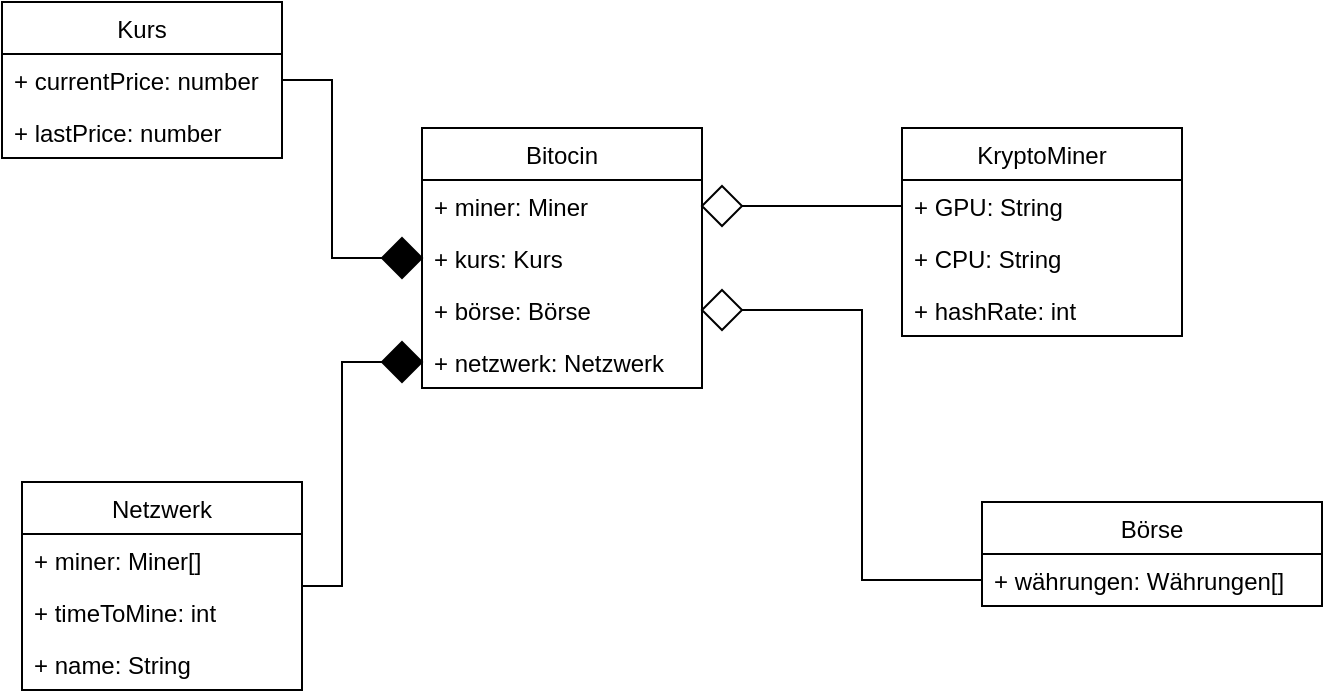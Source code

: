<mxfile version="20.6.0" type="device"><diagram id="YV6WkpsImoO-pTX1Qflp" name="Seite-1"><mxGraphModel dx="1354" dy="718" grid="0" gridSize="10" guides="1" tooltips="1" connect="1" arrows="1" fold="1" page="1" pageScale="1" pageWidth="827" pageHeight="1169" math="0" shadow="0"><root><mxCell id="0"/><mxCell id="1" parent="0"/><mxCell id="t8eG96mV8R0PHn-3pdkK-15" value="KryptoMiner" style="swimlane;fontStyle=0;childLayout=stackLayout;horizontal=1;startSize=26;fillColor=none;horizontalStack=0;resizeParent=1;resizeParentMax=0;resizeLast=0;collapsible=1;marginBottom=0;" vertex="1" parent="1"><mxGeometry x="570" y="323" width="140" height="104" as="geometry"/></mxCell><mxCell id="t8eG96mV8R0PHn-3pdkK-16" value="+ GPU: String" style="text;strokeColor=none;fillColor=none;align=left;verticalAlign=top;spacingLeft=4;spacingRight=4;overflow=hidden;rotatable=0;points=[[0,0.5],[1,0.5]];portConstraint=eastwest;" vertex="1" parent="t8eG96mV8R0PHn-3pdkK-15"><mxGeometry y="26" width="140" height="26" as="geometry"/></mxCell><mxCell id="t8eG96mV8R0PHn-3pdkK-17" value="+ CPU: String" style="text;strokeColor=none;fillColor=none;align=left;verticalAlign=top;spacingLeft=4;spacingRight=4;overflow=hidden;rotatable=0;points=[[0,0.5],[1,0.5]];portConstraint=eastwest;" vertex="1" parent="t8eG96mV8R0PHn-3pdkK-15"><mxGeometry y="52" width="140" height="26" as="geometry"/></mxCell><mxCell id="t8eG96mV8R0PHn-3pdkK-18" value="+ hashRate: int" style="text;strokeColor=none;fillColor=none;align=left;verticalAlign=top;spacingLeft=4;spacingRight=4;overflow=hidden;rotatable=0;points=[[0,0.5],[1,0.5]];portConstraint=eastwest;" vertex="1" parent="t8eG96mV8R0PHn-3pdkK-15"><mxGeometry y="78" width="140" height="26" as="geometry"/></mxCell><mxCell id="t8eG96mV8R0PHn-3pdkK-19" value="Bitocin" style="swimlane;fontStyle=0;childLayout=stackLayout;horizontal=1;startSize=26;fillColor=none;horizontalStack=0;resizeParent=1;resizeParentMax=0;resizeLast=0;collapsible=1;marginBottom=0;" vertex="1" parent="1"><mxGeometry x="330" y="323" width="140" height="130" as="geometry"/></mxCell><mxCell id="t8eG96mV8R0PHn-3pdkK-20" value="+ miner: Miner" style="text;strokeColor=none;fillColor=none;align=left;verticalAlign=top;spacingLeft=4;spacingRight=4;overflow=hidden;rotatable=0;points=[[0,0.5],[1,0.5]];portConstraint=eastwest;" vertex="1" parent="t8eG96mV8R0PHn-3pdkK-19"><mxGeometry y="26" width="140" height="26" as="geometry"/></mxCell><mxCell id="t8eG96mV8R0PHn-3pdkK-21" value="+ kurs: Kurs" style="text;strokeColor=none;fillColor=none;align=left;verticalAlign=top;spacingLeft=4;spacingRight=4;overflow=hidden;rotatable=0;points=[[0,0.5],[1,0.5]];portConstraint=eastwest;" vertex="1" parent="t8eG96mV8R0PHn-3pdkK-19"><mxGeometry y="52" width="140" height="26" as="geometry"/></mxCell><mxCell id="t8eG96mV8R0PHn-3pdkK-22" value="+ börse: Börse" style="text;strokeColor=none;fillColor=none;align=left;verticalAlign=top;spacingLeft=4;spacingRight=4;overflow=hidden;rotatable=0;points=[[0,0.5],[1,0.5]];portConstraint=eastwest;" vertex="1" parent="t8eG96mV8R0PHn-3pdkK-19"><mxGeometry y="78" width="140" height="26" as="geometry"/></mxCell><mxCell id="t8eG96mV8R0PHn-3pdkK-23" value="+ netzwerk: Netzwerk" style="text;strokeColor=none;fillColor=none;align=left;verticalAlign=top;spacingLeft=4;spacingRight=4;overflow=hidden;rotatable=0;points=[[0,0.5],[1,0.5]];portConstraint=eastwest;" vertex="1" parent="t8eG96mV8R0PHn-3pdkK-19"><mxGeometry y="104" width="140" height="26" as="geometry"/></mxCell><mxCell id="t8eG96mV8R0PHn-3pdkK-24" value="" style="edgeStyle=orthogonalEdgeStyle;rounded=0;orthogonalLoop=1;jettySize=auto;html=1;entryX=1;entryY=0.5;entryDx=0;entryDy=0;startArrow=none;" edge="1" parent="1" source="t8eG96mV8R0PHn-3pdkK-25" target="t8eG96mV8R0PHn-3pdkK-20"><mxGeometry relative="1" as="geometry"><Array as="points"><mxPoint x="480" y="360"/><mxPoint x="490" y="360"/><mxPoint x="490" y="362"/></Array></mxGeometry></mxCell><mxCell id="t8eG96mV8R0PHn-3pdkK-25" value="" style="rhombus;whiteSpace=wrap;html=1;" vertex="1" parent="1"><mxGeometry x="470" y="352" width="20" height="20" as="geometry"/></mxCell><mxCell id="t8eG96mV8R0PHn-3pdkK-26" value="" style="edgeStyle=orthogonalEdgeStyle;rounded=0;orthogonalLoop=1;jettySize=auto;html=1;entryX=1;entryY=0.5;entryDx=0;entryDy=0;endArrow=none;" edge="1" parent="1" source="t8eG96mV8R0PHn-3pdkK-16" target="t8eG96mV8R0PHn-3pdkK-25"><mxGeometry relative="1" as="geometry"><mxPoint x="570" y="362.0" as="sourcePoint"/><mxPoint x="470" y="362.0" as="targetPoint"/></mxGeometry></mxCell><mxCell id="t8eG96mV8R0PHn-3pdkK-31" style="edgeStyle=orthogonalEdgeStyle;rounded=0;orthogonalLoop=1;jettySize=auto;html=1;entryX=0;entryY=0.5;entryDx=0;entryDy=0;startArrow=none;" edge="1" parent="1" source="t8eG96mV8R0PHn-3pdkK-34" target="t8eG96mV8R0PHn-3pdkK-21"><mxGeometry relative="1" as="geometry"><Array as="points"><mxPoint x="320" y="380"/><mxPoint x="320" y="380"/></Array></mxGeometry></mxCell><mxCell id="t8eG96mV8R0PHn-3pdkK-27" value="Kurs" style="swimlane;fontStyle=0;childLayout=stackLayout;horizontal=1;startSize=26;fillColor=none;horizontalStack=0;resizeParent=1;resizeParentMax=0;resizeLast=0;collapsible=1;marginBottom=0;" vertex="1" parent="1"><mxGeometry x="120" y="260" width="140" height="78" as="geometry"/></mxCell><mxCell id="t8eG96mV8R0PHn-3pdkK-28" value="+ currentPrice: number" style="text;strokeColor=none;fillColor=none;align=left;verticalAlign=top;spacingLeft=4;spacingRight=4;overflow=hidden;rotatable=0;points=[[0,0.5],[1,0.5]];portConstraint=eastwest;" vertex="1" parent="t8eG96mV8R0PHn-3pdkK-27"><mxGeometry y="26" width="140" height="26" as="geometry"/></mxCell><mxCell id="t8eG96mV8R0PHn-3pdkK-29" value="+ lastPrice: number" style="text;strokeColor=none;fillColor=none;align=left;verticalAlign=top;spacingLeft=4;spacingRight=4;overflow=hidden;rotatable=0;points=[[0,0.5],[1,0.5]];portConstraint=eastwest;" vertex="1" parent="t8eG96mV8R0PHn-3pdkK-27"><mxGeometry y="52" width="140" height="26" as="geometry"/></mxCell><mxCell id="t8eG96mV8R0PHn-3pdkK-34" value="" style="rhombus;whiteSpace=wrap;html=1;fillColor=#000000;" vertex="1" parent="1"><mxGeometry x="310" y="378" width="20" height="20" as="geometry"/></mxCell><mxCell id="t8eG96mV8R0PHn-3pdkK-35" value="" style="edgeStyle=orthogonalEdgeStyle;rounded=0;orthogonalLoop=1;jettySize=auto;html=1;entryX=0;entryY=0.5;entryDx=0;entryDy=0;endArrow=none;" edge="1" parent="1" source="t8eG96mV8R0PHn-3pdkK-27" target="t8eG96mV8R0PHn-3pdkK-34"><mxGeometry relative="1" as="geometry"><mxPoint x="130" y="358.0" as="sourcePoint"/><mxPoint x="330" y="388.0" as="targetPoint"/></mxGeometry></mxCell><mxCell id="t8eG96mV8R0PHn-3pdkK-36" value="Börse" style="swimlane;fontStyle=0;childLayout=stackLayout;horizontal=1;startSize=26;fillColor=none;horizontalStack=0;resizeParent=1;resizeParentMax=0;resizeLast=0;collapsible=1;marginBottom=0;" vertex="1" parent="1"><mxGeometry x="610" y="510" width="170" height="52" as="geometry"/></mxCell><mxCell id="t8eG96mV8R0PHn-3pdkK-37" value="+ währungen: Währungen[]" style="text;strokeColor=none;fillColor=none;align=left;verticalAlign=top;spacingLeft=4;spacingRight=4;overflow=hidden;rotatable=0;points=[[0,0.5],[1,0.5]];portConstraint=eastwest;" vertex="1" parent="t8eG96mV8R0PHn-3pdkK-36"><mxGeometry y="26" width="170" height="26" as="geometry"/></mxCell><mxCell id="t8eG96mV8R0PHn-3pdkK-40" style="edgeStyle=orthogonalEdgeStyle;rounded=0;orthogonalLoop=1;jettySize=auto;html=1;entryX=1;entryY=0.5;entryDx=0;entryDy=0;startArrow=none;" edge="1" parent="1" source="t8eG96mV8R0PHn-3pdkK-41" target="t8eG96mV8R0PHn-3pdkK-22"><mxGeometry relative="1" as="geometry"><Array as="points"><mxPoint x="480" y="414"/></Array></mxGeometry></mxCell><mxCell id="t8eG96mV8R0PHn-3pdkK-41" value="" style="rhombus;whiteSpace=wrap;html=1;" vertex="1" parent="1"><mxGeometry x="470" y="404" width="20" height="20" as="geometry"/></mxCell><mxCell id="t8eG96mV8R0PHn-3pdkK-42" value="" style="edgeStyle=orthogonalEdgeStyle;rounded=0;orthogonalLoop=1;jettySize=auto;html=1;entryX=1;entryY=0.5;entryDx=0;entryDy=0;endArrow=none;" edge="1" parent="1" source="t8eG96mV8R0PHn-3pdkK-37" target="t8eG96mV8R0PHn-3pdkK-41"><mxGeometry relative="1" as="geometry"><mxPoint x="610.0" y="549.048" as="sourcePoint"/><mxPoint x="470" y="414" as="targetPoint"/></mxGeometry></mxCell><mxCell id="t8eG96mV8R0PHn-3pdkK-48" style="edgeStyle=orthogonalEdgeStyle;rounded=0;orthogonalLoop=1;jettySize=auto;html=1;entryX=0.5;entryY=0;entryDx=0;entryDy=0;startArrow=none;" edge="1" parent="1" source="t8eG96mV8R0PHn-3pdkK-49" target="t8eG96mV8R0PHn-3pdkK-49"><mxGeometry relative="1" as="geometry"><Array as="points"><mxPoint x="320" y="450"/><mxPoint x="320" y="450"/></Array></mxGeometry></mxCell><mxCell id="t8eG96mV8R0PHn-3pdkK-44" value="Netzwerk" style="swimlane;fontStyle=0;childLayout=stackLayout;horizontal=1;startSize=26;fillColor=none;horizontalStack=0;resizeParent=1;resizeParentMax=0;resizeLast=0;collapsible=1;marginBottom=0;" vertex="1" parent="1"><mxGeometry x="130" y="500" width="140" height="104" as="geometry"/></mxCell><mxCell id="t8eG96mV8R0PHn-3pdkK-45" value="+ miner: Miner[]" style="text;strokeColor=none;fillColor=none;align=left;verticalAlign=top;spacingLeft=4;spacingRight=4;overflow=hidden;rotatable=0;points=[[0,0.5],[1,0.5]];portConstraint=eastwest;" vertex="1" parent="t8eG96mV8R0PHn-3pdkK-44"><mxGeometry y="26" width="140" height="26" as="geometry"/></mxCell><mxCell id="t8eG96mV8R0PHn-3pdkK-46" value="+ timeToMine: int" style="text;strokeColor=none;fillColor=none;align=left;verticalAlign=top;spacingLeft=4;spacingRight=4;overflow=hidden;rotatable=0;points=[[0,0.5],[1,0.5]];portConstraint=eastwest;" vertex="1" parent="t8eG96mV8R0PHn-3pdkK-44"><mxGeometry y="52" width="140" height="26" as="geometry"/></mxCell><mxCell id="t8eG96mV8R0PHn-3pdkK-47" value="+ name: String" style="text;strokeColor=none;fillColor=none;align=left;verticalAlign=top;spacingLeft=4;spacingRight=4;overflow=hidden;rotatable=0;points=[[0,0.5],[1,0.5]];portConstraint=eastwest;" vertex="1" parent="t8eG96mV8R0PHn-3pdkK-44"><mxGeometry y="78" width="140" height="26" as="geometry"/></mxCell><mxCell id="t8eG96mV8R0PHn-3pdkK-49" value="" style="rhombus;whiteSpace=wrap;html=1;fillColor=#000000;" vertex="1" parent="1"><mxGeometry x="310" y="430" width="20" height="20" as="geometry"/></mxCell><mxCell id="t8eG96mV8R0PHn-3pdkK-50" value="" style="edgeStyle=orthogonalEdgeStyle;rounded=0;orthogonalLoop=1;jettySize=auto;html=1;entryX=0;entryY=0.5;entryDx=0;entryDy=0;endArrow=none;" edge="1" parent="1" source="t8eG96mV8R0PHn-3pdkK-44" target="t8eG96mV8R0PHn-3pdkK-49"><mxGeometry relative="1" as="geometry"><mxPoint x="200" y="500" as="sourcePoint"/><mxPoint x="330" y="440" as="targetPoint"/></mxGeometry></mxCell></root></mxGraphModel></diagram></mxfile>